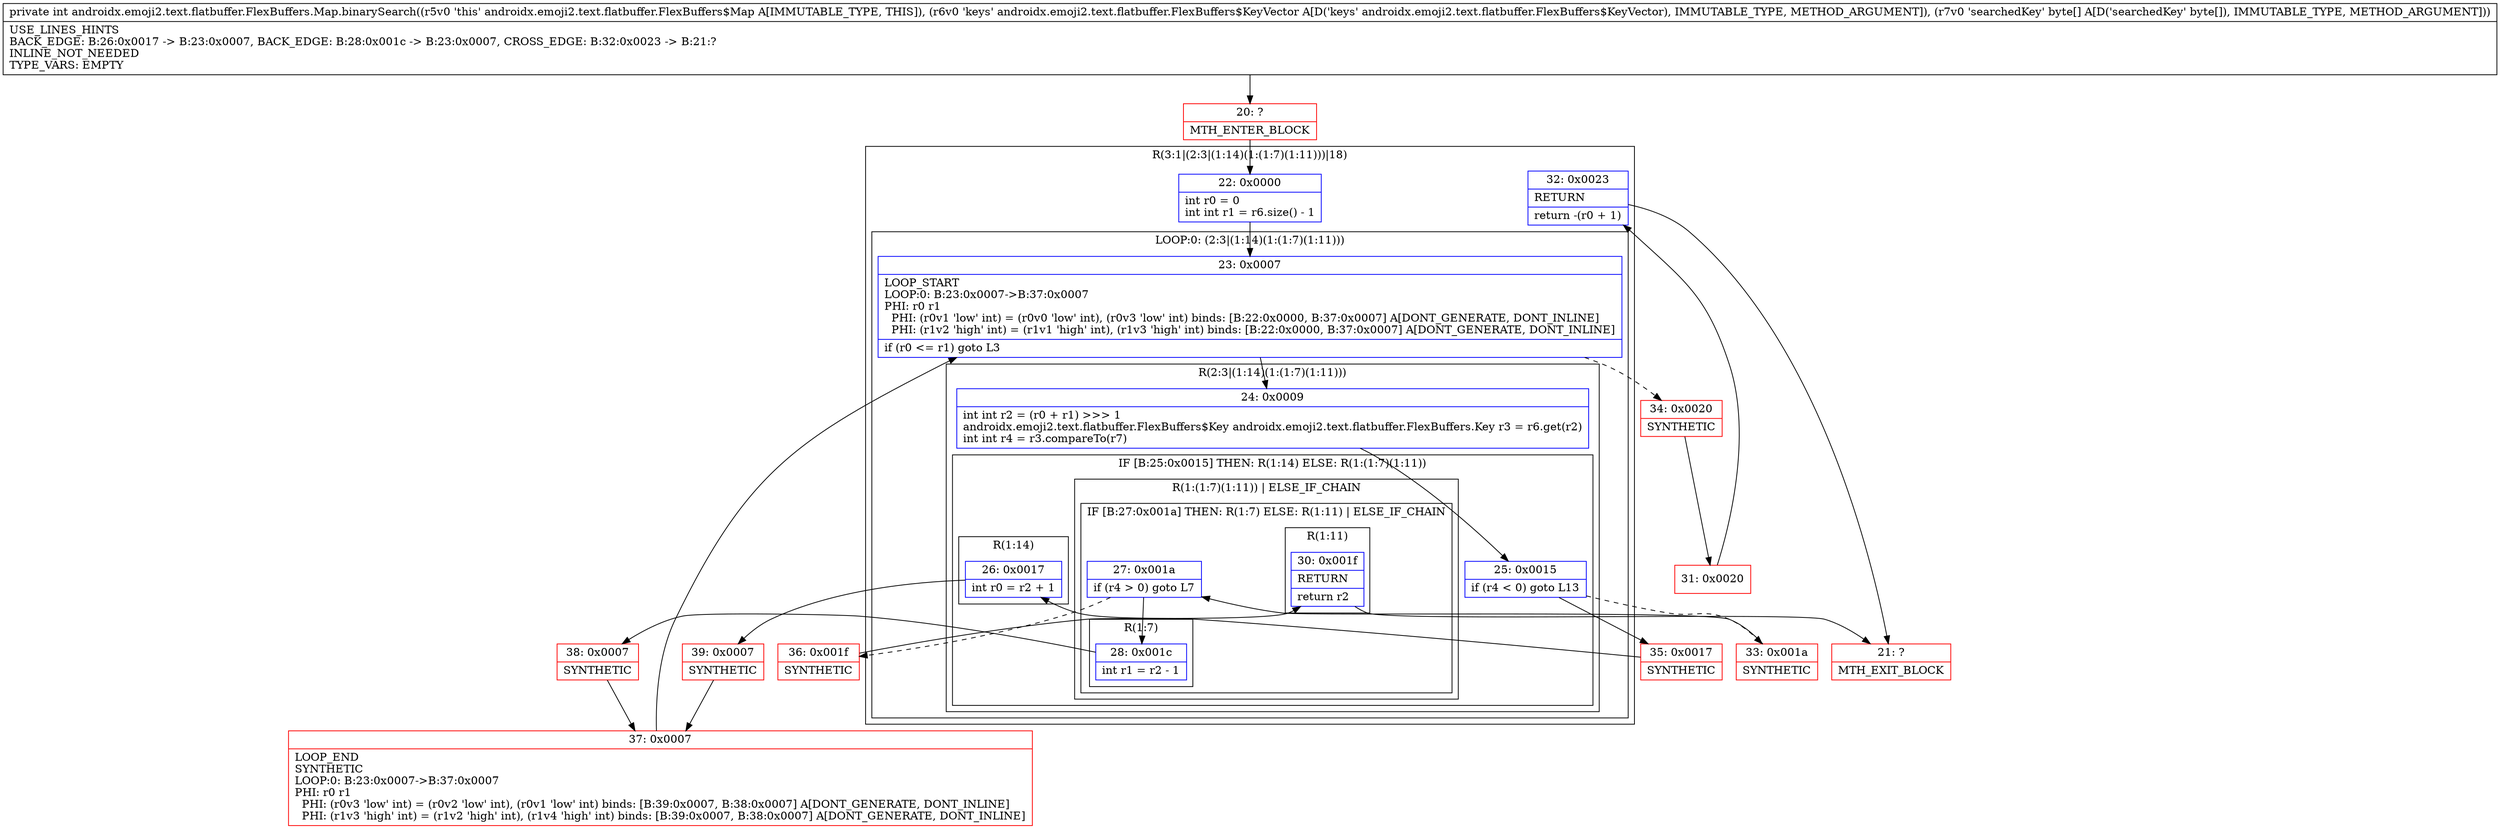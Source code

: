 digraph "CFG forandroidx.emoji2.text.flatbuffer.FlexBuffers.Map.binarySearch(Landroidx\/emoji2\/text\/flatbuffer\/FlexBuffers$KeyVector;[B)I" {
subgraph cluster_Region_1063952970 {
label = "R(3:1|(2:3|(1:14)(1:(1:7)(1:11)))|18)";
node [shape=record,color=blue];
Node_22 [shape=record,label="{22\:\ 0x0000|int r0 = 0\lint int r1 = r6.size() \- 1\l}"];
subgraph cluster_LoopRegion_447891820 {
label = "LOOP:0: (2:3|(1:14)(1:(1:7)(1:11)))";
node [shape=record,color=blue];
Node_23 [shape=record,label="{23\:\ 0x0007|LOOP_START\lLOOP:0: B:23:0x0007\-\>B:37:0x0007\lPHI: r0 r1 \l  PHI: (r0v1 'low' int) = (r0v0 'low' int), (r0v3 'low' int) binds: [B:22:0x0000, B:37:0x0007] A[DONT_GENERATE, DONT_INLINE]\l  PHI: (r1v2 'high' int) = (r1v1 'high' int), (r1v3 'high' int) binds: [B:22:0x0000, B:37:0x0007] A[DONT_GENERATE, DONT_INLINE]\l|if (r0 \<= r1) goto L3\l}"];
subgraph cluster_Region_1399677001 {
label = "R(2:3|(1:14)(1:(1:7)(1:11)))";
node [shape=record,color=blue];
Node_24 [shape=record,label="{24\:\ 0x0009|int int r2 = (r0 + r1) \>\>\> 1\landroidx.emoji2.text.flatbuffer.FlexBuffers$Key androidx.emoji2.text.flatbuffer.FlexBuffers.Key r3 = r6.get(r2)\lint int r4 = r3.compareTo(r7)\l}"];
subgraph cluster_IfRegion_774572336 {
label = "IF [B:25:0x0015] THEN: R(1:14) ELSE: R(1:(1:7)(1:11))";
node [shape=record,color=blue];
Node_25 [shape=record,label="{25\:\ 0x0015|if (r4 \< 0) goto L13\l}"];
subgraph cluster_Region_1753151629 {
label = "R(1:14)";
node [shape=record,color=blue];
Node_26 [shape=record,label="{26\:\ 0x0017|int r0 = r2 + 1\l}"];
}
subgraph cluster_Region_2027825548 {
label = "R(1:(1:7)(1:11)) | ELSE_IF_CHAIN\l";
node [shape=record,color=blue];
subgraph cluster_IfRegion_385637268 {
label = "IF [B:27:0x001a] THEN: R(1:7) ELSE: R(1:11) | ELSE_IF_CHAIN\l";
node [shape=record,color=blue];
Node_27 [shape=record,label="{27\:\ 0x001a|if (r4 \> 0) goto L7\l}"];
subgraph cluster_Region_973074588 {
label = "R(1:7)";
node [shape=record,color=blue];
Node_28 [shape=record,label="{28\:\ 0x001c|int r1 = r2 \- 1\l}"];
}
subgraph cluster_Region_643489214 {
label = "R(1:11)";
node [shape=record,color=blue];
Node_30 [shape=record,label="{30\:\ 0x001f|RETURN\l|return r2\l}"];
}
}
}
}
}
}
Node_32 [shape=record,label="{32\:\ 0x0023|RETURN\l|return \-(r0 + 1)\l}"];
}
Node_20 [shape=record,color=red,label="{20\:\ ?|MTH_ENTER_BLOCK\l}"];
Node_33 [shape=record,color=red,label="{33\:\ 0x001a|SYNTHETIC\l}"];
Node_38 [shape=record,color=red,label="{38\:\ 0x0007|SYNTHETIC\l}"];
Node_37 [shape=record,color=red,label="{37\:\ 0x0007|LOOP_END\lSYNTHETIC\lLOOP:0: B:23:0x0007\-\>B:37:0x0007\lPHI: r0 r1 \l  PHI: (r0v3 'low' int) = (r0v2 'low' int), (r0v1 'low' int) binds: [B:39:0x0007, B:38:0x0007] A[DONT_GENERATE, DONT_INLINE]\l  PHI: (r1v3 'high' int) = (r1v2 'high' int), (r1v4 'high' int) binds: [B:39:0x0007, B:38:0x0007] A[DONT_GENERATE, DONT_INLINE]\l}"];
Node_36 [shape=record,color=red,label="{36\:\ 0x001f|SYNTHETIC\l}"];
Node_21 [shape=record,color=red,label="{21\:\ ?|MTH_EXIT_BLOCK\l}"];
Node_35 [shape=record,color=red,label="{35\:\ 0x0017|SYNTHETIC\l}"];
Node_39 [shape=record,color=red,label="{39\:\ 0x0007|SYNTHETIC\l}"];
Node_34 [shape=record,color=red,label="{34\:\ 0x0020|SYNTHETIC\l}"];
Node_31 [shape=record,color=red,label="{31\:\ 0x0020}"];
MethodNode[shape=record,label="{private int androidx.emoji2.text.flatbuffer.FlexBuffers.Map.binarySearch((r5v0 'this' androidx.emoji2.text.flatbuffer.FlexBuffers$Map A[IMMUTABLE_TYPE, THIS]), (r6v0 'keys' androidx.emoji2.text.flatbuffer.FlexBuffers$KeyVector A[D('keys' androidx.emoji2.text.flatbuffer.FlexBuffers$KeyVector), IMMUTABLE_TYPE, METHOD_ARGUMENT]), (r7v0 'searchedKey' byte[] A[D('searchedKey' byte[]), IMMUTABLE_TYPE, METHOD_ARGUMENT]))  | USE_LINES_HINTS\lBACK_EDGE: B:26:0x0017 \-\> B:23:0x0007, BACK_EDGE: B:28:0x001c \-\> B:23:0x0007, CROSS_EDGE: B:32:0x0023 \-\> B:21:?\lINLINE_NOT_NEEDED\lTYPE_VARS: EMPTY\l}"];
MethodNode -> Node_20;Node_22 -> Node_23;
Node_23 -> Node_24;
Node_23 -> Node_34[style=dashed];
Node_24 -> Node_25;
Node_25 -> Node_33[style=dashed];
Node_25 -> Node_35;
Node_26 -> Node_39;
Node_27 -> Node_28;
Node_27 -> Node_36[style=dashed];
Node_28 -> Node_38;
Node_30 -> Node_21;
Node_32 -> Node_21;
Node_20 -> Node_22;
Node_33 -> Node_27;
Node_38 -> Node_37;
Node_37 -> Node_23;
Node_36 -> Node_30;
Node_35 -> Node_26;
Node_39 -> Node_37;
Node_34 -> Node_31;
Node_31 -> Node_32;
}


